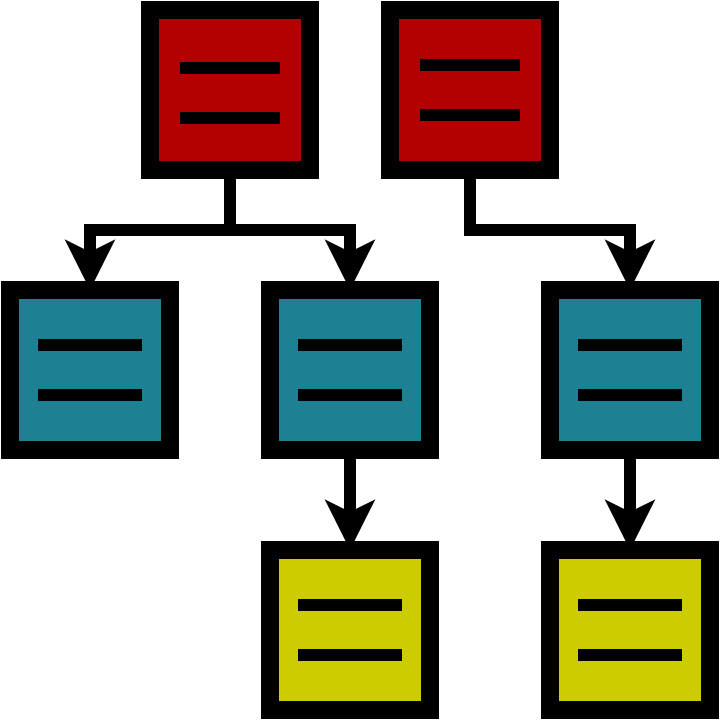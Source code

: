 <mxfile version="22.1.2" type="device">
  <diagram name="Seite-1" id="24qjCoxR99EALFjSsxNB">
    <mxGraphModel dx="1114" dy="848" grid="1" gridSize="10" guides="1" tooltips="1" connect="1" arrows="1" fold="1" page="1" pageScale="1" pageWidth="2336" pageHeight="1654" math="0" shadow="0">
      <root>
        <mxCell id="0" />
        <mxCell id="1" parent="0" />
        <mxCell id="P8fl0U47V1fSoaWPIP8A-10" style="edgeStyle=orthogonalEdgeStyle;rounded=0;orthogonalLoop=1;jettySize=auto;html=1;entryX=0.5;entryY=0;entryDx=0;entryDy=0;strokeWidth=6;" edge="1" parent="1" source="P8fl0U47V1fSoaWPIP8A-2" target="P8fl0U47V1fSoaWPIP8A-4">
          <mxGeometry relative="1" as="geometry" />
        </mxCell>
        <mxCell id="P8fl0U47V1fSoaWPIP8A-11" style="edgeStyle=orthogonalEdgeStyle;rounded=0;orthogonalLoop=1;jettySize=auto;html=1;strokeWidth=6;" edge="1" parent="1" source="P8fl0U47V1fSoaWPIP8A-2" target="P8fl0U47V1fSoaWPIP8A-5">
          <mxGeometry relative="1" as="geometry" />
        </mxCell>
        <mxCell id="P8fl0U47V1fSoaWPIP8A-12" style="edgeStyle=orthogonalEdgeStyle;rounded=0;orthogonalLoop=1;jettySize=auto;html=1;exitX=0.5;exitY=1;exitDx=0;exitDy=0;entryX=0.5;entryY=0;entryDx=0;entryDy=0;strokeWidth=6;" edge="1" parent="1" source="P8fl0U47V1fSoaWPIP8A-3" target="P8fl0U47V1fSoaWPIP8A-6">
          <mxGeometry relative="1" as="geometry" />
        </mxCell>
        <mxCell id="P8fl0U47V1fSoaWPIP8A-13" style="edgeStyle=orthogonalEdgeStyle;rounded=0;orthogonalLoop=1;jettySize=auto;html=1;exitX=0.5;exitY=1;exitDx=0;exitDy=0;strokeWidth=6;" edge="1" parent="1" source="P8fl0U47V1fSoaWPIP8A-5" target="P8fl0U47V1fSoaWPIP8A-7">
          <mxGeometry relative="1" as="geometry" />
        </mxCell>
        <mxCell id="P8fl0U47V1fSoaWPIP8A-14" style="edgeStyle=orthogonalEdgeStyle;rounded=0;orthogonalLoop=1;jettySize=auto;html=1;exitX=0.5;exitY=1;exitDx=0;exitDy=0;strokeWidth=6;" edge="1" parent="1" source="P8fl0U47V1fSoaWPIP8A-6" target="P8fl0U47V1fSoaWPIP8A-9">
          <mxGeometry relative="1" as="geometry" />
        </mxCell>
        <mxCell id="P8fl0U47V1fSoaWPIP8A-35" value="" style="group" vertex="1" connectable="0" parent="1">
          <mxGeometry x="320" y="230" width="80" height="80" as="geometry" />
        </mxCell>
        <mxCell id="P8fl0U47V1fSoaWPIP8A-4" value="" style="whiteSpace=wrap;html=1;aspect=fixed;fillColor=#1E8193;strokeWidth=9;" vertex="1" parent="P8fl0U47V1fSoaWPIP8A-35">
          <mxGeometry width="80" height="80" as="geometry" />
        </mxCell>
        <mxCell id="P8fl0U47V1fSoaWPIP8A-29" value="" style="line;strokeWidth=6;html=1;perimeter=backbonePerimeter;points=[];outlineConnect=0;" vertex="1" parent="P8fl0U47V1fSoaWPIP8A-35">
          <mxGeometry x="14" y="22.5" width="52" height="10" as="geometry" />
        </mxCell>
        <mxCell id="P8fl0U47V1fSoaWPIP8A-30" value="" style="line;strokeWidth=6;html=1;perimeter=backbonePerimeter;points=[];outlineConnect=0;" vertex="1" parent="P8fl0U47V1fSoaWPIP8A-35">
          <mxGeometry x="14" y="47.5" width="52" height="10" as="geometry" />
        </mxCell>
        <mxCell id="P8fl0U47V1fSoaWPIP8A-36" value="" style="group" vertex="1" connectable="0" parent="1">
          <mxGeometry x="450" y="230" width="80" height="80" as="geometry" />
        </mxCell>
        <mxCell id="P8fl0U47V1fSoaWPIP8A-5" value="" style="whiteSpace=wrap;html=1;aspect=fixed;fillColor=#1E8193;strokeWidth=9;" vertex="1" parent="P8fl0U47V1fSoaWPIP8A-36">
          <mxGeometry width="80" height="80" as="geometry" />
        </mxCell>
        <mxCell id="P8fl0U47V1fSoaWPIP8A-27" value="" style="line;strokeWidth=6;html=1;perimeter=backbonePerimeter;points=[];outlineConnect=0;" vertex="1" parent="P8fl0U47V1fSoaWPIP8A-36">
          <mxGeometry x="14" y="22.5" width="52" height="10" as="geometry" />
        </mxCell>
        <mxCell id="P8fl0U47V1fSoaWPIP8A-28" value="" style="line;strokeWidth=6;html=1;perimeter=backbonePerimeter;points=[];outlineConnect=0;" vertex="1" parent="P8fl0U47V1fSoaWPIP8A-36">
          <mxGeometry x="14" y="47.5" width="52" height="10" as="geometry" />
        </mxCell>
        <mxCell id="P8fl0U47V1fSoaWPIP8A-37" value="" style="group" vertex="1" connectable="0" parent="1">
          <mxGeometry x="590" y="230" width="80" height="80" as="geometry" />
        </mxCell>
        <mxCell id="P8fl0U47V1fSoaWPIP8A-6" value="" style="whiteSpace=wrap;html=1;aspect=fixed;fillColor=#1E8193;strokeWidth=9;" vertex="1" parent="P8fl0U47V1fSoaWPIP8A-37">
          <mxGeometry width="80" height="80" as="geometry" />
        </mxCell>
        <mxCell id="P8fl0U47V1fSoaWPIP8A-25" value="" style="line;strokeWidth=6;html=1;perimeter=backbonePerimeter;points=[];outlineConnect=0;" vertex="1" parent="P8fl0U47V1fSoaWPIP8A-37">
          <mxGeometry x="14" y="22.5" width="52" height="10" as="geometry" />
        </mxCell>
        <mxCell id="P8fl0U47V1fSoaWPIP8A-26" value="" style="line;strokeWidth=6;html=1;perimeter=backbonePerimeter;points=[];outlineConnect=0;" vertex="1" parent="P8fl0U47V1fSoaWPIP8A-37">
          <mxGeometry x="14" y="47.5" width="52" height="10" as="geometry" />
        </mxCell>
        <mxCell id="P8fl0U47V1fSoaWPIP8A-38" value="" style="group" vertex="1" connectable="0" parent="1">
          <mxGeometry x="510" y="90" width="80" height="80" as="geometry" />
        </mxCell>
        <mxCell id="P8fl0U47V1fSoaWPIP8A-3" value="" style="whiteSpace=wrap;html=1;aspect=fixed;fillColor=#B30000;strokeWidth=9;" vertex="1" parent="P8fl0U47V1fSoaWPIP8A-38">
          <mxGeometry width="80" height="80" as="geometry" />
        </mxCell>
        <mxCell id="P8fl0U47V1fSoaWPIP8A-23" value="" style="line;strokeWidth=6;html=1;perimeter=backbonePerimeter;points=[];outlineConnect=0;" vertex="1" parent="P8fl0U47V1fSoaWPIP8A-38">
          <mxGeometry x="15" y="22.5" width="50" height="10" as="geometry" />
        </mxCell>
        <mxCell id="P8fl0U47V1fSoaWPIP8A-24" value="" style="line;strokeWidth=6;html=1;perimeter=backbonePerimeter;points=[];outlineConnect=0;" vertex="1" parent="P8fl0U47V1fSoaWPIP8A-38">
          <mxGeometry x="15" y="47.5" width="50" height="10" as="geometry" />
        </mxCell>
        <mxCell id="P8fl0U47V1fSoaWPIP8A-39" value="" style="group" vertex="1" connectable="0" parent="1">
          <mxGeometry x="390" y="90" width="80" height="80" as="geometry" />
        </mxCell>
        <mxCell id="P8fl0U47V1fSoaWPIP8A-2" value="" style="whiteSpace=wrap;html=1;aspect=fixed;fillColor=#B30000;strokeWidth=9;" vertex="1" parent="P8fl0U47V1fSoaWPIP8A-39">
          <mxGeometry width="80" height="80" as="geometry" />
        </mxCell>
        <mxCell id="P8fl0U47V1fSoaWPIP8A-20" value="" style="line;strokeWidth=6;html=1;perimeter=backbonePerimeter;points=[];outlineConnect=0;" vertex="1" parent="P8fl0U47V1fSoaWPIP8A-39">
          <mxGeometry x="15" y="24" width="50" height="10" as="geometry" />
        </mxCell>
        <mxCell id="P8fl0U47V1fSoaWPIP8A-22" value="" style="line;strokeWidth=6;html=1;perimeter=backbonePerimeter;points=[];outlineConnect=0;" vertex="1" parent="P8fl0U47V1fSoaWPIP8A-39">
          <mxGeometry x="15" y="49" width="50" height="10" as="geometry" />
        </mxCell>
        <mxCell id="P8fl0U47V1fSoaWPIP8A-40" value="" style="group" vertex="1" connectable="0" parent="1">
          <mxGeometry x="450" y="360" width="80" height="80" as="geometry" />
        </mxCell>
        <mxCell id="P8fl0U47V1fSoaWPIP8A-7" value="" style="whiteSpace=wrap;html=1;aspect=fixed;fillColor=#CCCC00;strokeWidth=9;" vertex="1" parent="P8fl0U47V1fSoaWPIP8A-40">
          <mxGeometry width="80" height="80" as="geometry" />
        </mxCell>
        <mxCell id="P8fl0U47V1fSoaWPIP8A-31" value="" style="line;strokeWidth=6;html=1;perimeter=backbonePerimeter;points=[];outlineConnect=0;" vertex="1" parent="P8fl0U47V1fSoaWPIP8A-40">
          <mxGeometry x="14" y="22.5" width="52" height="10" as="geometry" />
        </mxCell>
        <mxCell id="P8fl0U47V1fSoaWPIP8A-32" value="" style="line;strokeWidth=6;html=1;perimeter=backbonePerimeter;points=[];outlineConnect=0;" vertex="1" parent="P8fl0U47V1fSoaWPIP8A-40">
          <mxGeometry x="14" y="47.5" width="52" height="10" as="geometry" />
        </mxCell>
        <mxCell id="P8fl0U47V1fSoaWPIP8A-41" value="" style="group" vertex="1" connectable="0" parent="1">
          <mxGeometry x="590" y="360" width="80" height="80" as="geometry" />
        </mxCell>
        <mxCell id="P8fl0U47V1fSoaWPIP8A-9" value="" style="whiteSpace=wrap;html=1;aspect=fixed;fillColor=#CCCC00;strokeWidth=9;" vertex="1" parent="P8fl0U47V1fSoaWPIP8A-41">
          <mxGeometry width="80" height="80" as="geometry" />
        </mxCell>
        <mxCell id="P8fl0U47V1fSoaWPIP8A-33" value="" style="line;strokeWidth=6;html=1;perimeter=backbonePerimeter;points=[];outlineConnect=0;" vertex="1" parent="P8fl0U47V1fSoaWPIP8A-41">
          <mxGeometry x="14" y="22.5" width="52" height="10" as="geometry" />
        </mxCell>
        <mxCell id="P8fl0U47V1fSoaWPIP8A-34" value="" style="line;strokeWidth=6;html=1;perimeter=backbonePerimeter;points=[];outlineConnect=0;" vertex="1" parent="P8fl0U47V1fSoaWPIP8A-41">
          <mxGeometry x="14" y="47.5" width="52" height="10" as="geometry" />
        </mxCell>
      </root>
    </mxGraphModel>
  </diagram>
</mxfile>
